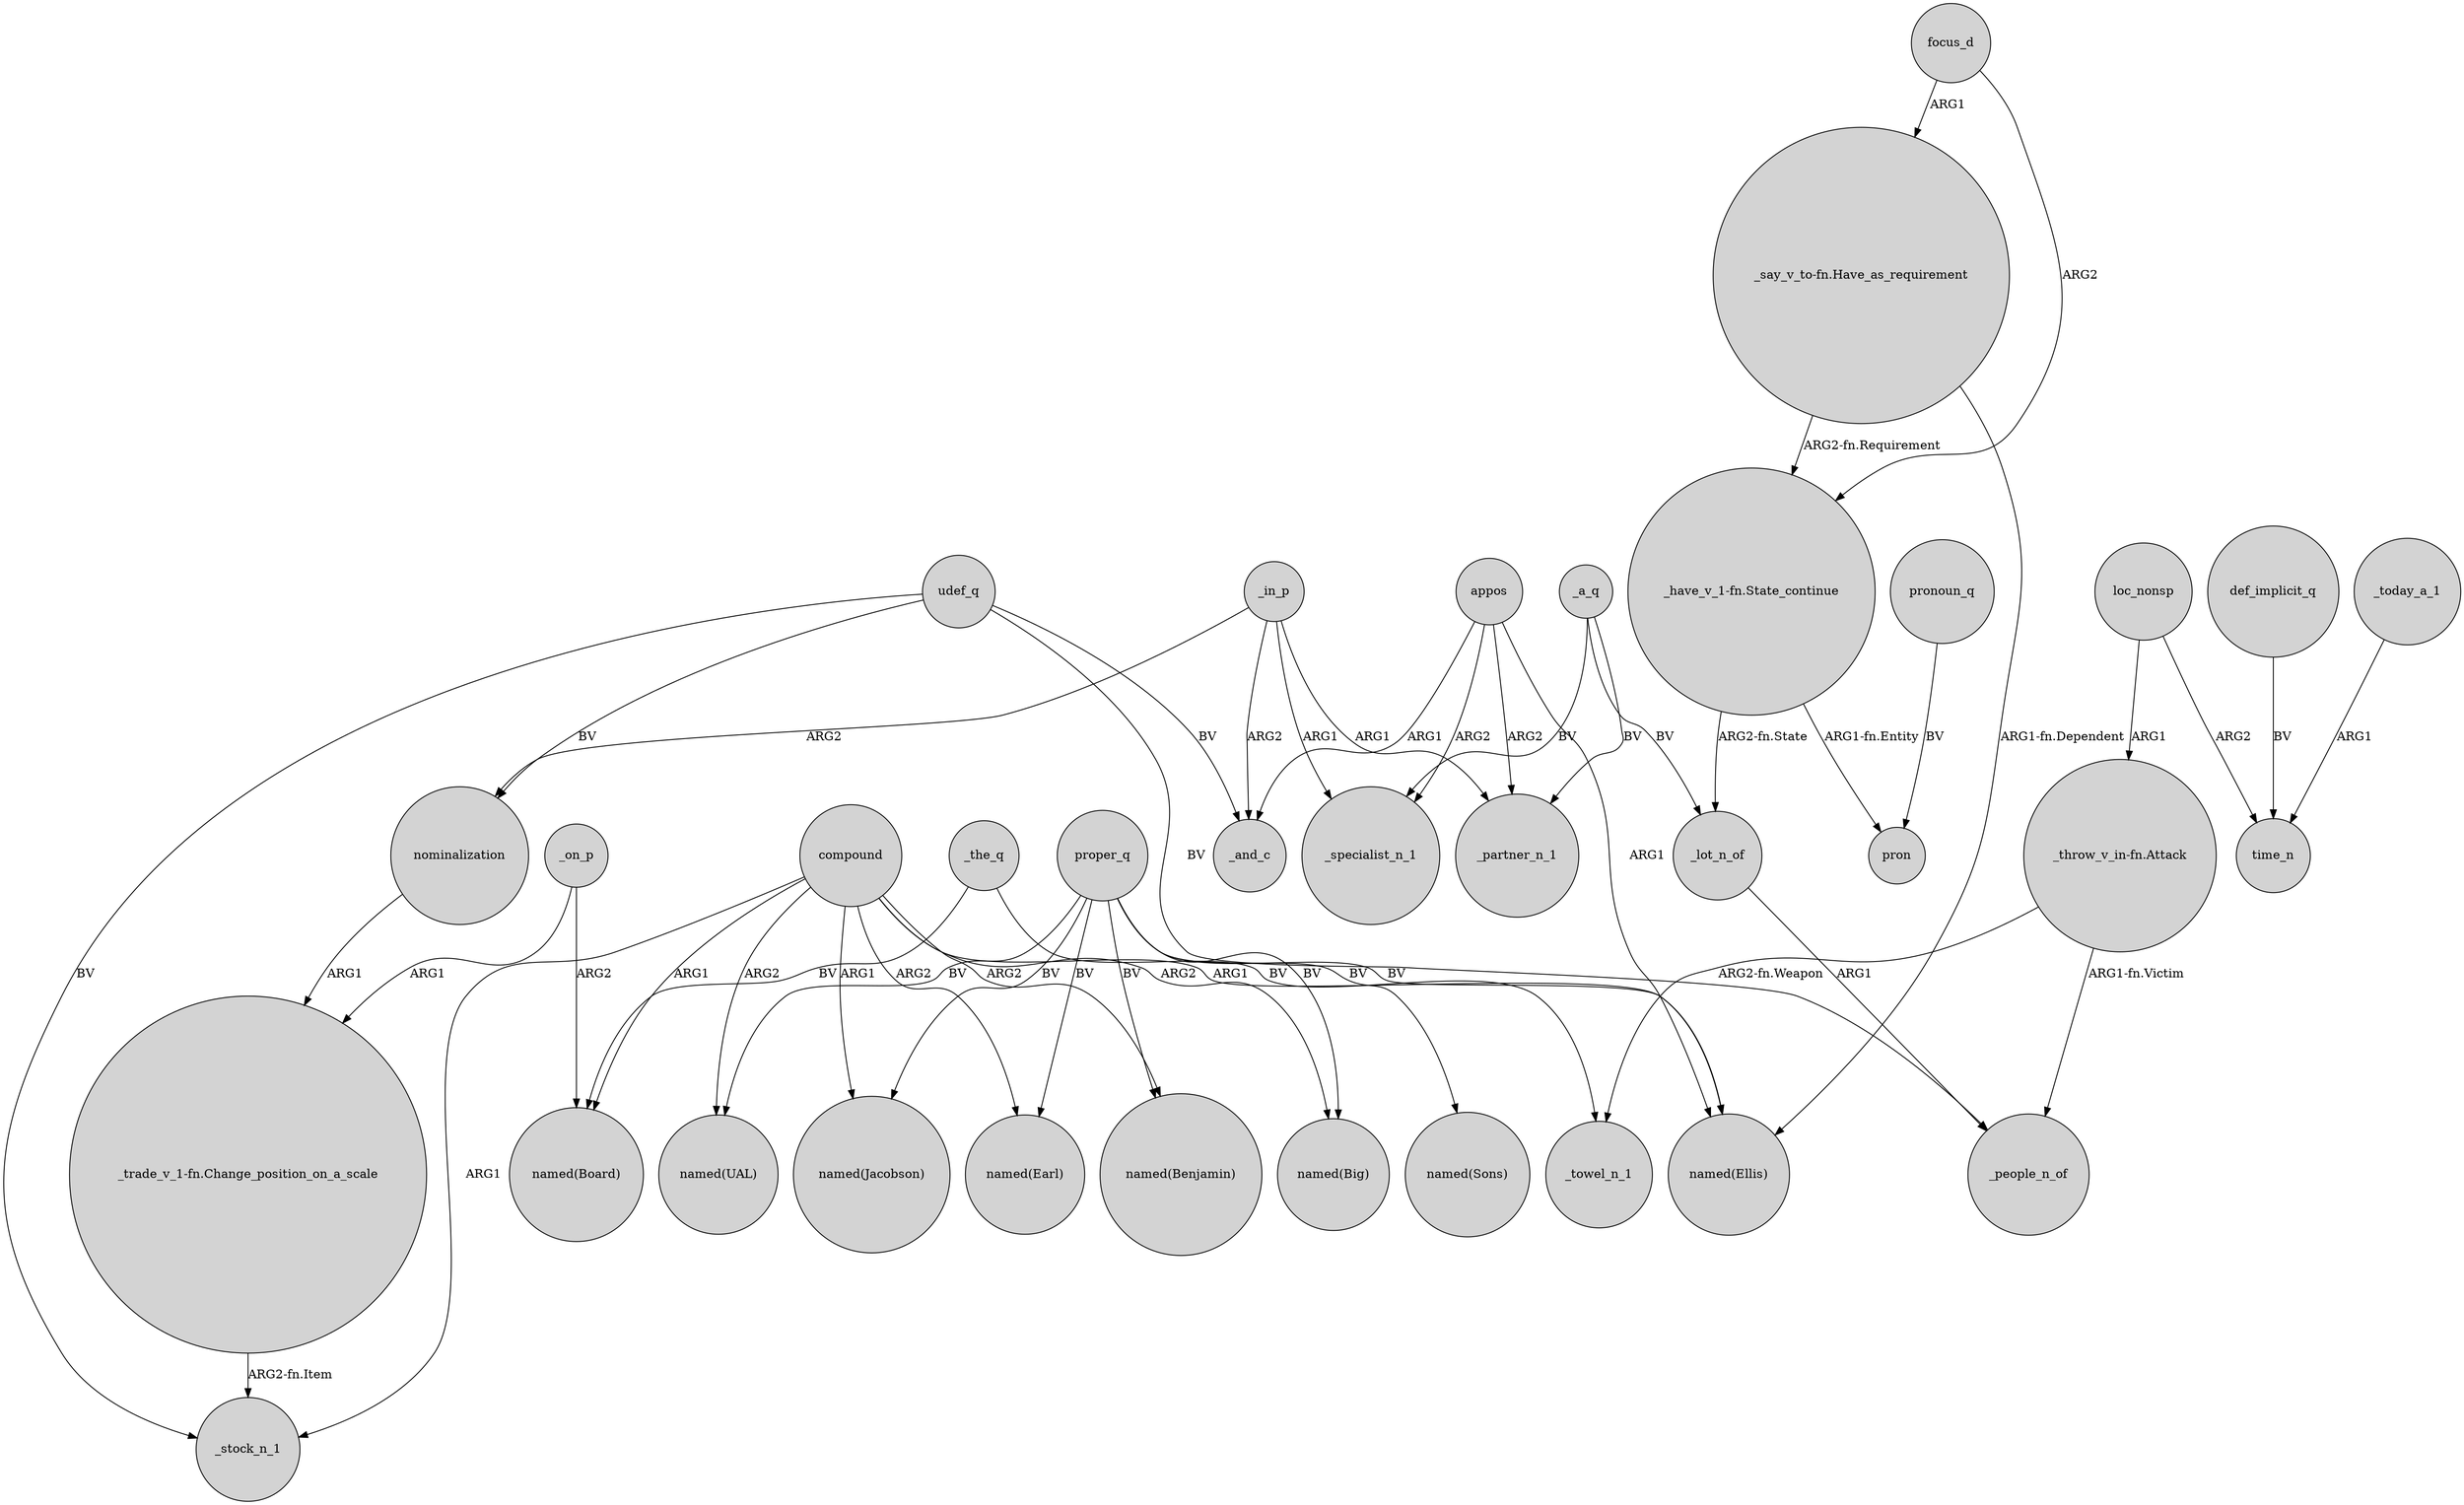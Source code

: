 digraph {
	node [shape=circle style=filled]
	udef_q -> _people_n_of [label=BV]
	proper_q -> "named(Ellis)" [label=BV]
	proper_q -> "named(Earl)" [label=BV]
	"_throw_v_in-fn.Attack" -> _people_n_of [label="ARG1-fn.Victim"]
	_the_q -> "named(Board)" [label=BV]
	nominalization -> "_trade_v_1-fn.Change_position_on_a_scale" [label=ARG1]
	_in_p -> _and_c [label=ARG2]
	"_say_v_to-fn.Have_as_requirement" -> "_have_v_1-fn.State_continue" [label="ARG2-fn.Requirement"]
	_in_p -> _partner_n_1 [label=ARG1]
	compound -> "named(Ellis)" [label=ARG1]
	_on_p -> "_trade_v_1-fn.Change_position_on_a_scale" [label=ARG1]
	_a_q -> _partner_n_1 [label=BV]
	"_throw_v_in-fn.Attack" -> _towel_n_1 [label="ARG2-fn.Weapon"]
	appos -> _specialist_n_1 [label=ARG2]
	compound -> "named(Big)" [label=ARG2]
	focus_d -> "_say_v_to-fn.Have_as_requirement" [label=ARG1]
	udef_q -> nominalization [label=BV]
	"_have_v_1-fn.State_continue" -> _lot_n_of [label="ARG2-fn.State"]
	appos -> _partner_n_1 [label=ARG2]
	appos -> _and_c [label=ARG1]
	udef_q -> _and_c [label=BV]
	_lot_n_of -> _people_n_of [label=ARG1]
	compound -> _stock_n_1 [label=ARG1]
	_on_p -> "named(Board)" [label=ARG2]
	proper_q -> "named(UAL)" [label=BV]
	pronoun_q -> pron [label=BV]
	udef_q -> _stock_n_1 [label=BV]
	_a_q -> _lot_n_of [label=BV]
	compound -> "named(Jacobson)" [label=ARG1]
	_a_q -> _specialist_n_1 [label=BV]
	_the_q -> _towel_n_1 [label=BV]
	loc_nonsp -> "_throw_v_in-fn.Attack" [label=ARG1]
	compound -> "named(Earl)" [label=ARG2]
	focus_d -> "_have_v_1-fn.State_continue" [label=ARG2]
	"_have_v_1-fn.State_continue" -> pron [label="ARG1-fn.Entity"]
	proper_q -> "named(Big)" [label=BV]
	compound -> "named(UAL)" [label=ARG2]
	proper_q -> "named(Benjamin)" [label=BV]
	_today_a_1 -> time_n [label=ARG1]
	loc_nonsp -> time_n [label=ARG2]
	"_say_v_to-fn.Have_as_requirement" -> "named(Ellis)" [label="ARG1-fn.Dependent"]
	proper_q -> "named(Sons)" [label=BV]
	_in_p -> _specialist_n_1 [label=ARG1]
	"_trade_v_1-fn.Change_position_on_a_scale" -> _stock_n_1 [label="ARG2-fn.Item"]
	compound -> "named(Benjamin)" [label=ARG2]
	compound -> "named(Board)" [label=ARG1]
	_in_p -> nominalization [label=ARG2]
	proper_q -> "named(Jacobson)" [label=BV]
	def_implicit_q -> time_n [label=BV]
	appos -> "named(Ellis)" [label=ARG1]
}
